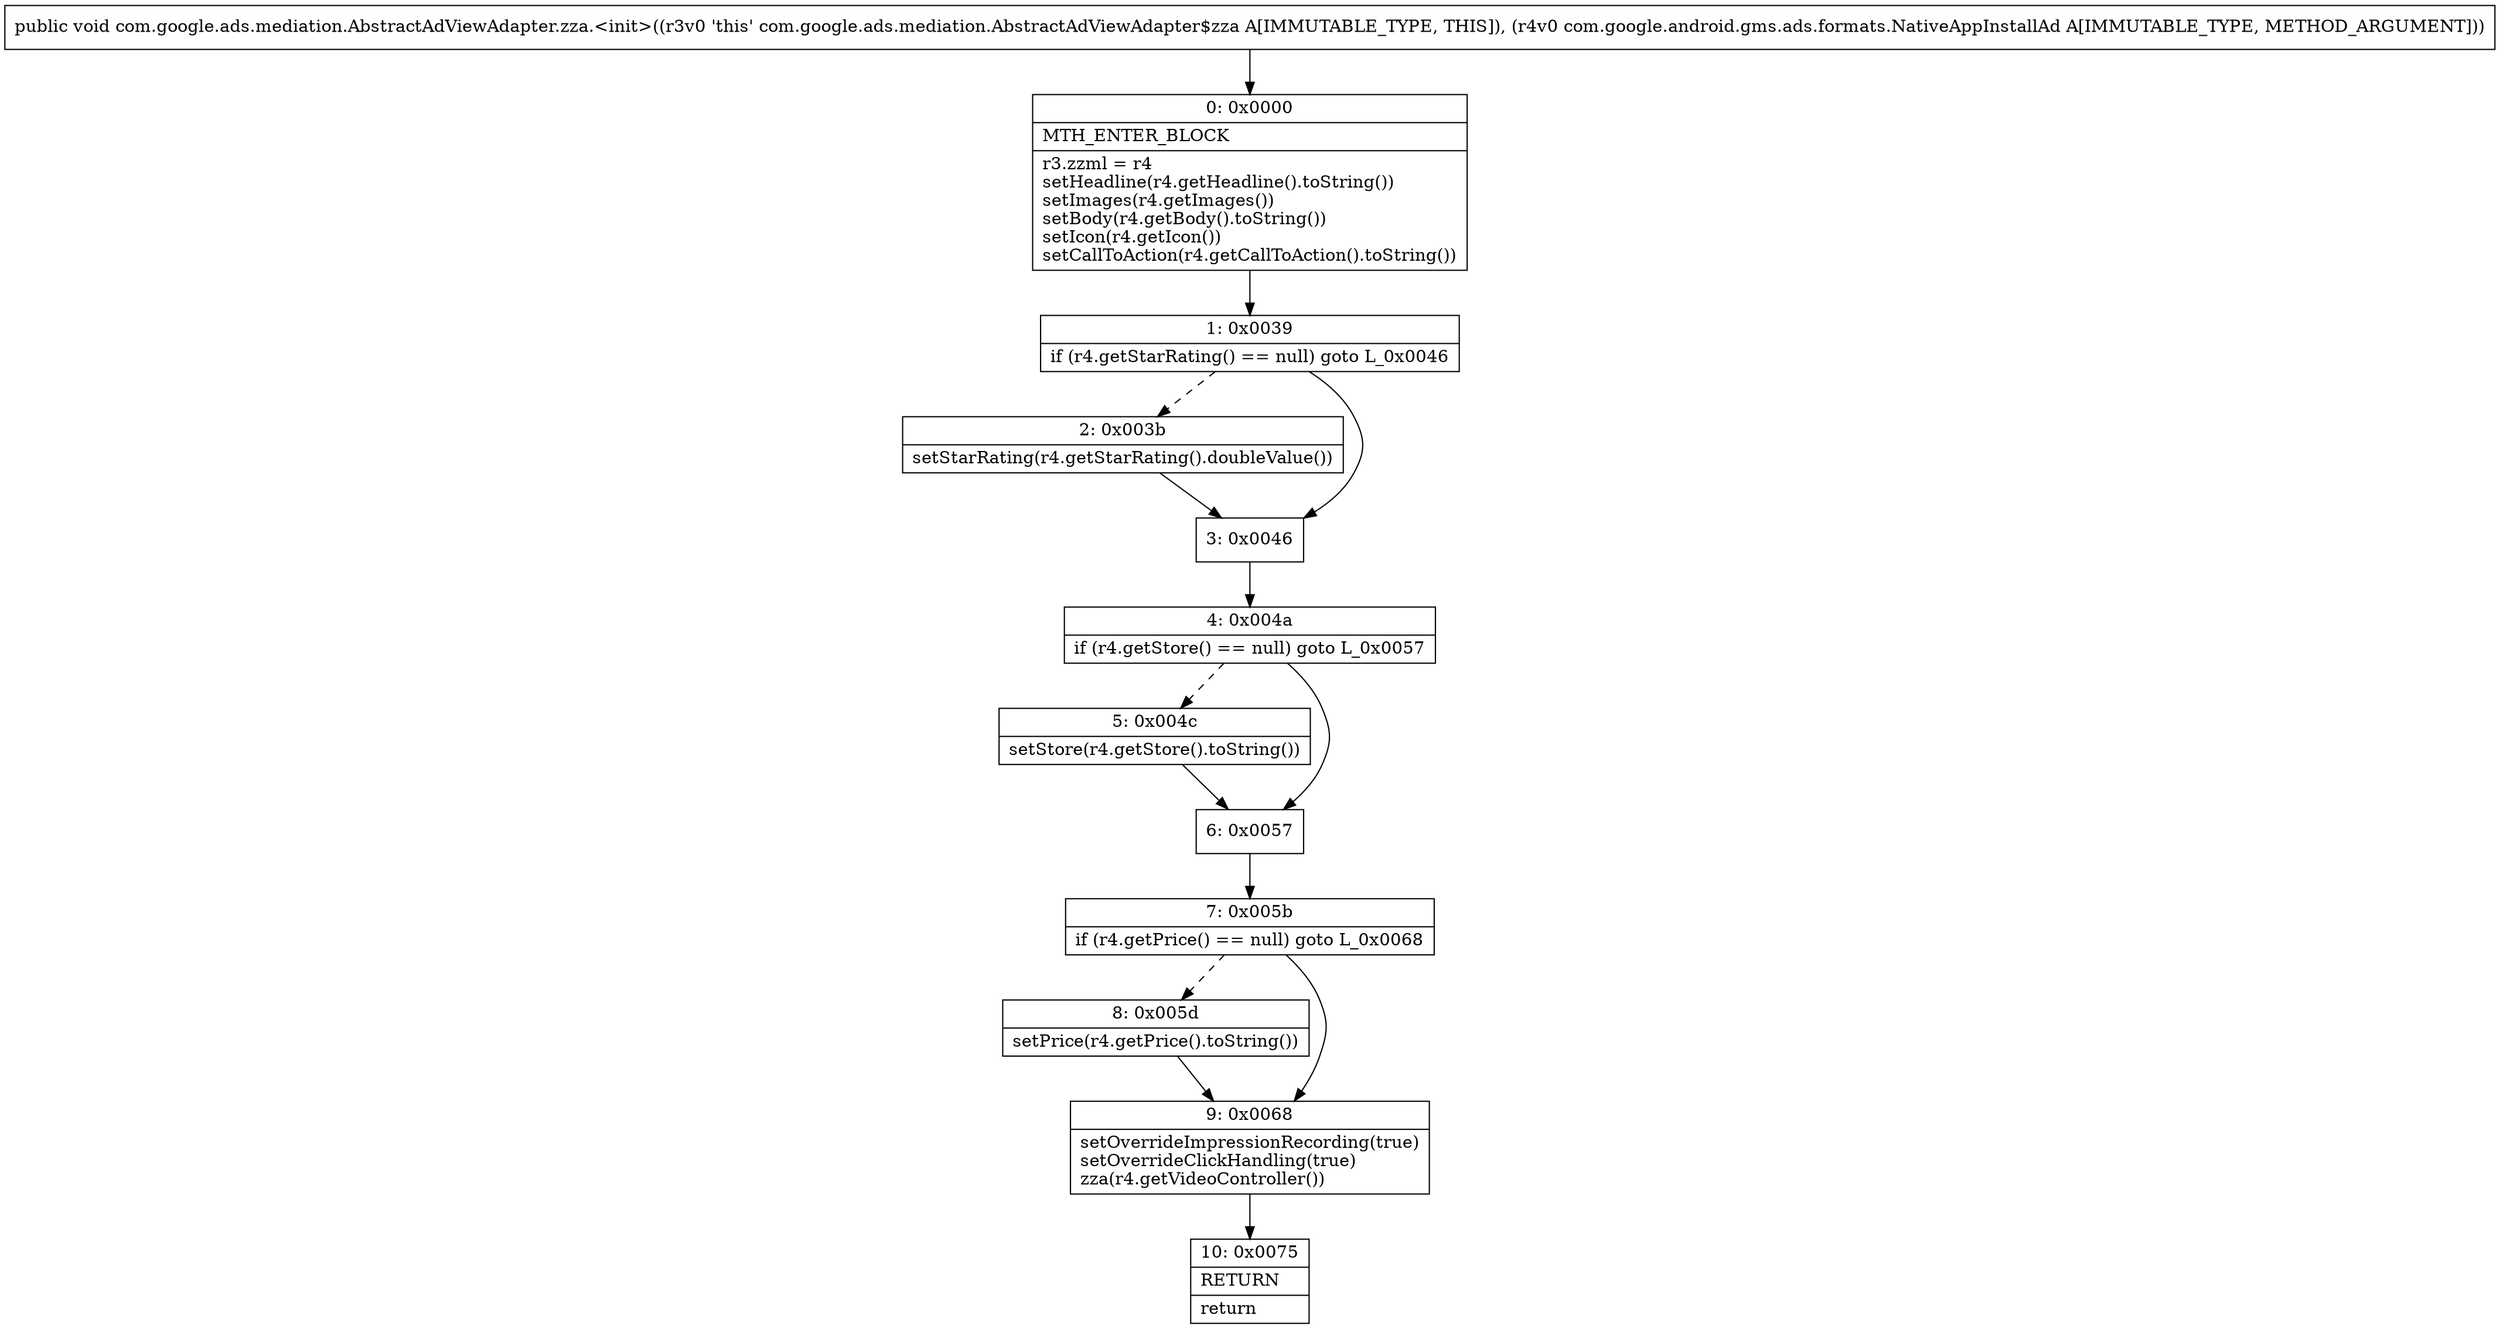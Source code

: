 digraph "CFG forcom.google.ads.mediation.AbstractAdViewAdapter.zza.\<init\>(Lcom\/google\/android\/gms\/ads\/formats\/NativeAppInstallAd;)V" {
Node_0 [shape=record,label="{0\:\ 0x0000|MTH_ENTER_BLOCK\l|r3.zzml = r4\lsetHeadline(r4.getHeadline().toString())\lsetImages(r4.getImages())\lsetBody(r4.getBody().toString())\lsetIcon(r4.getIcon())\lsetCallToAction(r4.getCallToAction().toString())\l}"];
Node_1 [shape=record,label="{1\:\ 0x0039|if (r4.getStarRating() == null) goto L_0x0046\l}"];
Node_2 [shape=record,label="{2\:\ 0x003b|setStarRating(r4.getStarRating().doubleValue())\l}"];
Node_3 [shape=record,label="{3\:\ 0x0046}"];
Node_4 [shape=record,label="{4\:\ 0x004a|if (r4.getStore() == null) goto L_0x0057\l}"];
Node_5 [shape=record,label="{5\:\ 0x004c|setStore(r4.getStore().toString())\l}"];
Node_6 [shape=record,label="{6\:\ 0x0057}"];
Node_7 [shape=record,label="{7\:\ 0x005b|if (r4.getPrice() == null) goto L_0x0068\l}"];
Node_8 [shape=record,label="{8\:\ 0x005d|setPrice(r4.getPrice().toString())\l}"];
Node_9 [shape=record,label="{9\:\ 0x0068|setOverrideImpressionRecording(true)\lsetOverrideClickHandling(true)\lzza(r4.getVideoController())\l}"];
Node_10 [shape=record,label="{10\:\ 0x0075|RETURN\l|return\l}"];
MethodNode[shape=record,label="{public void com.google.ads.mediation.AbstractAdViewAdapter.zza.\<init\>((r3v0 'this' com.google.ads.mediation.AbstractAdViewAdapter$zza A[IMMUTABLE_TYPE, THIS]), (r4v0 com.google.android.gms.ads.formats.NativeAppInstallAd A[IMMUTABLE_TYPE, METHOD_ARGUMENT])) }"];
MethodNode -> Node_0;
Node_0 -> Node_1;
Node_1 -> Node_2[style=dashed];
Node_1 -> Node_3;
Node_2 -> Node_3;
Node_3 -> Node_4;
Node_4 -> Node_5[style=dashed];
Node_4 -> Node_6;
Node_5 -> Node_6;
Node_6 -> Node_7;
Node_7 -> Node_8[style=dashed];
Node_7 -> Node_9;
Node_8 -> Node_9;
Node_9 -> Node_10;
}

